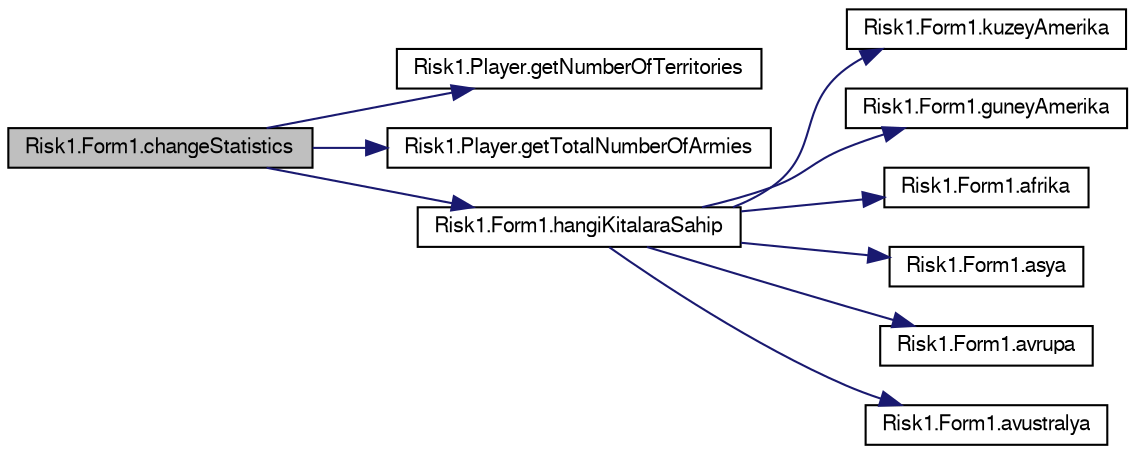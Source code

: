 digraph G
{
  bgcolor="transparent";
  edge [fontname="FreeSans",fontsize="10",labelfontname="FreeSans",labelfontsize="10"];
  node [fontname="FreeSans",fontsize="10",shape=record];
  rankdir="LR";
  Node1 [label="Risk1.Form1.changeStatistics",height=0.2,width=0.4,color="black", fillcolor="grey75", style="filled" fontcolor="black"];
  Node1 -> Node2 [color="midnightblue",fontsize="10",style="solid",fontname="FreeSans"];
  Node2 [label="Risk1.Player.getNumberOfTerritories",height=0.2,width=0.4,color="black",URL="$classRisk1_1_1Player.html#a260cff01d1750dad6988aee12fb1ab52",tooltip="Oyuncunun toplam bölge sayısını döndürür."];
  Node1 -> Node3 [color="midnightblue",fontsize="10",style="solid",fontname="FreeSans"];
  Node3 [label="Risk1.Player.getTotalNumberOfArmies",height=0.2,width=0.4,color="black",URL="$classRisk1_1_1Player.html#a77adac00fc3d2b33decfad9cab38a505",tooltip="Oyuncunun toplam asker sayını döndürür."];
  Node1 -> Node4 [color="midnightblue",fontsize="10",style="solid",fontname="FreeSans"];
  Node4 [label="Risk1.Form1.hangiKitalaraSahip",height=0.2,width=0.4,color="black",URL="$classRisk1_1_1Form1.html#aad27c5edc2ea6a98809ac2ef30758d14"];
  Node4 -> Node5 [color="midnightblue",fontsize="10",style="solid",fontname="FreeSans"];
  Node5 [label="Risk1.Form1.kuzeyAmerika",height=0.2,width=0.4,color="black",URL="$classRisk1_1_1Form1.html#ad61ae971ebb6b290df88f422d03cd553"];
  Node4 -> Node6 [color="midnightblue",fontsize="10",style="solid",fontname="FreeSans"];
  Node6 [label="Risk1.Form1.guneyAmerika",height=0.2,width=0.4,color="black",URL="$classRisk1_1_1Form1.html#a04a9266d5445e1dd94af4453099262eb"];
  Node4 -> Node7 [color="midnightblue",fontsize="10",style="solid",fontname="FreeSans"];
  Node7 [label="Risk1.Form1.afrika",height=0.2,width=0.4,color="black",URL="$classRisk1_1_1Form1.html#a1cbbe42bb3ce0201c8f993f0931ecc25"];
  Node4 -> Node8 [color="midnightblue",fontsize="10",style="solid",fontname="FreeSans"];
  Node8 [label="Risk1.Form1.asya",height=0.2,width=0.4,color="black",URL="$classRisk1_1_1Form1.html#aba2319fc88ba913295d1cbc779b68e56"];
  Node4 -> Node9 [color="midnightblue",fontsize="10",style="solid",fontname="FreeSans"];
  Node9 [label="Risk1.Form1.avrupa",height=0.2,width=0.4,color="black",URL="$classRisk1_1_1Form1.html#af0d9fdf1c1a1dea7b45550bcc3d8317b"];
  Node4 -> Node10 [color="midnightblue",fontsize="10",style="solid",fontname="FreeSans"];
  Node10 [label="Risk1.Form1.avustralya",height=0.2,width=0.4,color="black",URL="$classRisk1_1_1Form1.html#ad41c52a50800dd0ab3e3dd8d059a13d6"];
}
